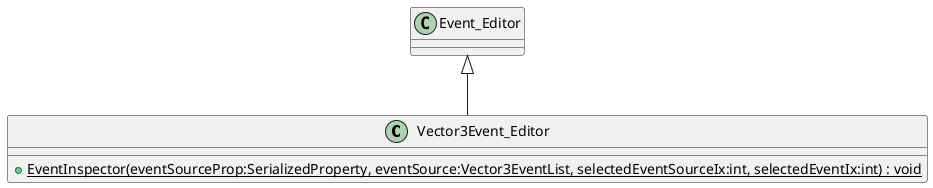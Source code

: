 @startuml
class Vector3Event_Editor {
    + {static} EventInspector(eventSourceProp:SerializedProperty, eventSource:Vector3EventList, selectedEventSourceIx:int, selectedEventIx:int) : void
}
Event_Editor <|-- Vector3Event_Editor
@enduml
